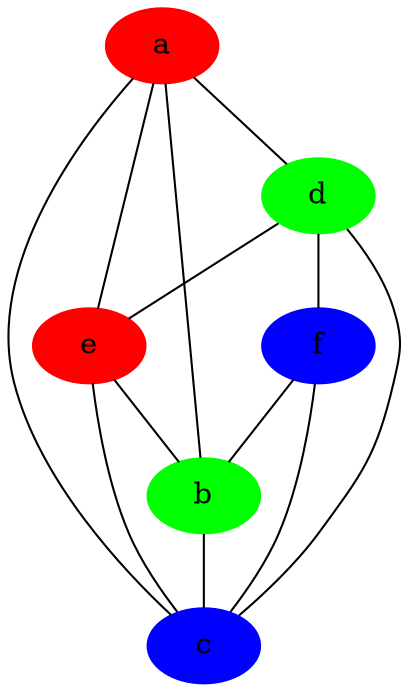 graph {
    a[style = filled; color = red];
    b[style = filled; color = green];
    c[style = filled; color = blue];
    d[style = filled; color = green];
    e[style = filled; color = red];
    f[style = filled; color = blue];
    a -- b;
    f -- c;
    a -- c;
    d -- c;
    e -- c;
    e -- a;
    d -- e;
    f -- b;
    d -- f;
    b -- c;
    a -- d;
    e -- b;
}
